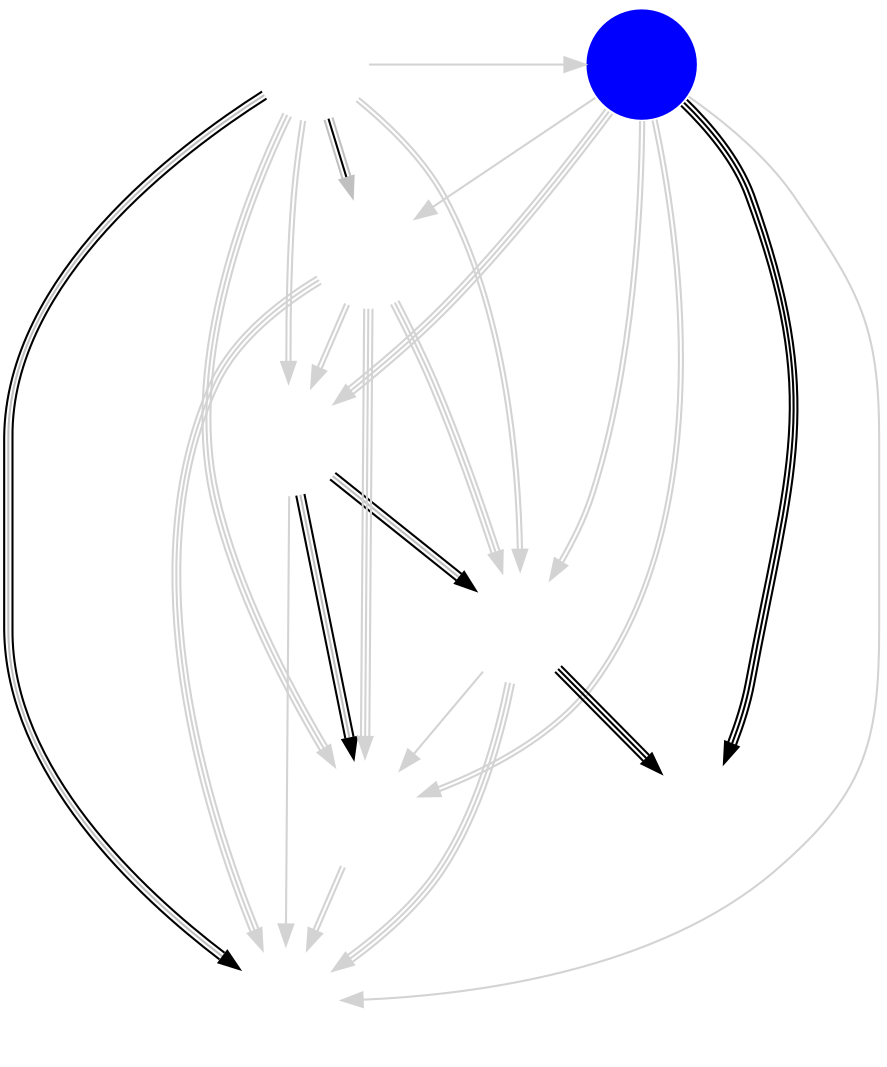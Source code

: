 digraph NA {
	node [shape=circle fixedsize=true width=.75 label="" color="white"];
	{ rank=same GFE TS }
	imagepath="logos/";
	GFE	[ image="gale-force-esports.png" ];
	NT	[ image="no-tomorrow.png" ];
	TS	[ image="tempo-storm.png" style=filled fillcolor=blue ];
	TF	[ image="team-freedom.png" ];
	R2E	[ image="roll20.png" ];
	SSS	[ image="superstars.png" ];
	NVT	[ image="naventic.png" ];
	EID	[ image="even-in-death.png" ];

	/* Phase 1 Aggregates */
	GFE	->	NT	[ color="lightgray:lightgray" ]
	GFE	->	TS	[ color="lightgray" ]
	GFE	->	TF	[ color="lightgray:lightgray" ]
//	R2E	->	GFE	[ color="lightgray" ]
	GFE	->	SSS	[ color="lightgray:lightgray:lightgray" ]
//	GFE	->	NVT	[ color="lightgray:lightgray:lightgray" ]
	TS	->	NT	[ color="lightgray:lightgray:lightgray" ]
//	TF	->	NT	[ color="lightgray" ]
	R2E	->	NT	[ color="lightgray:lightgray" ]
//	SSS	->	NT	[ color="lightgray:lightgray" ]
	NT	->	NVT	[ color="lightgray" ]
	TS	->	TF	[ color="lightgray:lightgray" ]
	TS	->	R2E	[ color="lightgray" ]
	TS	->	SSS	[ color="lightgray:lightgray" ]
	TS	->	NVT	[ color="lightgray" ]
	R2E	->	TF	[ color="lightgray:lightgray:lightgray" ]
	TF	->	SSS	[ color="lightgray" ]
	TF	->	NVT	[ color="lightgray:lightgray:lightgray" ]
	R2E	->	SSS	[ color="lightgray:lightgray:lightgray" ]
	R2E	->	NVT	[ color="lightgray:lightgray:lightgray" ]
	SSS	->	NVT	[ color="lightgray:lightgray" ]

	/* Week 1 */
	NT	->	SSS	[ color="black:gray:black" ]
	TF	->	EID	[ color="black:black:black" ]
	NT	->	TF	[ color="black:gray:black" ]
	GFE	->	NVT	[ color="black:gray:black" ]
	GFE	->	R2E	[ color="gray:black:gray" ]
	TS	->	EID	[ color="black:black:black" ]

	edge [ color="gray" dir="none" constraint="false" style="dashed"]
	
}
